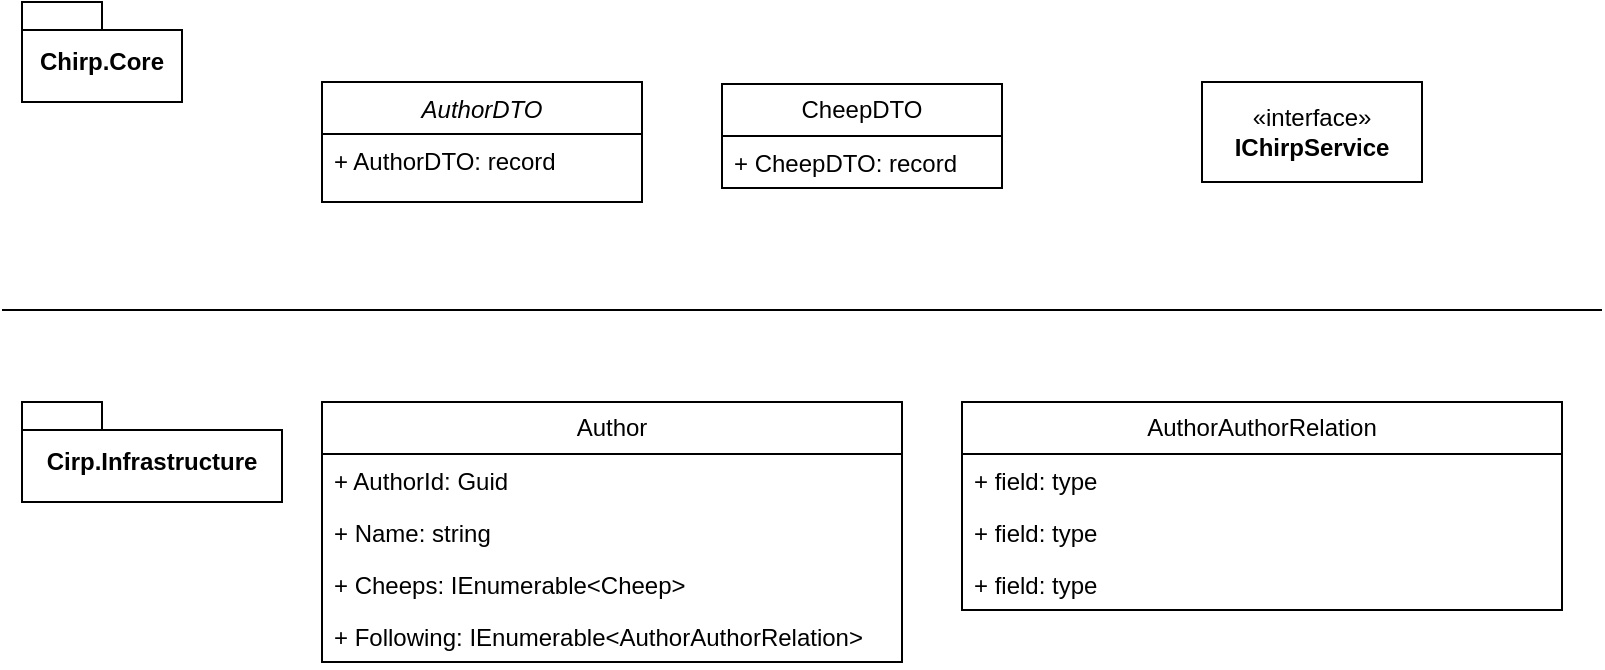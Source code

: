 <mxfile version="22.1.11" type="github">
  <diagram id="C5RBs43oDa-KdzZeNtuy" name="Page-1">
    <mxGraphModel dx="1434" dy="754" grid="1" gridSize="10" guides="1" tooltips="1" connect="1" arrows="1" fold="1" page="1" pageScale="1" pageWidth="827" pageHeight="1169" math="0" shadow="0">
      <root>
        <mxCell id="WIyWlLk6GJQsqaUBKTNV-0" />
        <mxCell id="WIyWlLk6GJQsqaUBKTNV-1" parent="WIyWlLk6GJQsqaUBKTNV-0" />
        <mxCell id="zkfFHV4jXpPFQw0GAbJ--0" value="AuthorDTO" style="swimlane;fontStyle=2;align=center;verticalAlign=top;childLayout=stackLayout;horizontal=1;startSize=26;horizontalStack=0;resizeParent=1;resizeLast=0;collapsible=1;marginBottom=0;rounded=0;shadow=0;strokeWidth=1;" parent="WIyWlLk6GJQsqaUBKTNV-1" vertex="1">
          <mxGeometry x="160" y="80" width="160" height="60" as="geometry">
            <mxRectangle x="140" y="70" width="160" height="26" as="alternateBounds" />
          </mxGeometry>
        </mxCell>
        <mxCell id="zkfFHV4jXpPFQw0GAbJ--1" value="+ AuthorDTO: record " style="text;align=left;verticalAlign=top;spacingLeft=4;spacingRight=4;overflow=hidden;rotatable=0;points=[[0,0.5],[1,0.5]];portConstraint=eastwest;" parent="zkfFHV4jXpPFQw0GAbJ--0" vertex="1">
          <mxGeometry y="26" width="160" height="26" as="geometry" />
        </mxCell>
        <mxCell id="FhiGahLP-uVYF731zD1L-5" value="CheepDTO" style="swimlane;fontStyle=0;childLayout=stackLayout;horizontal=1;startSize=26;fillColor=none;horizontalStack=0;resizeParent=1;resizeParentMax=0;resizeLast=0;collapsible=1;marginBottom=0;whiteSpace=wrap;html=1;" vertex="1" parent="WIyWlLk6GJQsqaUBKTNV-1">
          <mxGeometry x="360" y="81" width="140" height="52" as="geometry" />
        </mxCell>
        <mxCell id="FhiGahLP-uVYF731zD1L-6" value="+ CheepDTO: record " style="text;strokeColor=none;fillColor=none;align=left;verticalAlign=top;spacingLeft=4;spacingRight=4;overflow=hidden;rotatable=0;points=[[0,0.5],[1,0.5]];portConstraint=eastwest;whiteSpace=wrap;html=1;" vertex="1" parent="FhiGahLP-uVYF731zD1L-5">
          <mxGeometry y="26" width="140" height="26" as="geometry" />
        </mxCell>
        <mxCell id="FhiGahLP-uVYF731zD1L-9" value="&lt;div&gt;«interface»&lt;b&gt;&lt;br&gt;&lt;/b&gt;&lt;/div&gt;&lt;div&gt;&lt;b&gt;IChirpService&lt;/b&gt;&lt;/div&gt;" style="html=1;whiteSpace=wrap;" vertex="1" parent="WIyWlLk6GJQsqaUBKTNV-1">
          <mxGeometry x="600" y="80" width="110" height="50" as="geometry" />
        </mxCell>
        <mxCell id="FhiGahLP-uVYF731zD1L-12" value="Chirp.Core" style="shape=folder;fontStyle=1;spacingTop=10;tabWidth=40;tabHeight=14;tabPosition=left;html=1;whiteSpace=wrap;" vertex="1" parent="WIyWlLk6GJQsqaUBKTNV-1">
          <mxGeometry x="10" y="40" width="80" height="50" as="geometry" />
        </mxCell>
        <mxCell id="FhiGahLP-uVYF731zD1L-13" value="" style="line;strokeWidth=1;fillColor=none;align=left;verticalAlign=middle;spacingTop=-1;spacingLeft=3;spacingRight=3;rotatable=0;labelPosition=right;points=[];portConstraint=eastwest;strokeColor=inherit;" vertex="1" parent="WIyWlLk6GJQsqaUBKTNV-1">
          <mxGeometry y="190" width="800" height="8" as="geometry" />
        </mxCell>
        <mxCell id="FhiGahLP-uVYF731zD1L-14" value="Cirp.Infrastructure" style="shape=folder;fontStyle=1;spacingTop=10;tabWidth=40;tabHeight=14;tabPosition=left;html=1;whiteSpace=wrap;" vertex="1" parent="WIyWlLk6GJQsqaUBKTNV-1">
          <mxGeometry x="10" y="240" width="130" height="50" as="geometry" />
        </mxCell>
        <mxCell id="FhiGahLP-uVYF731zD1L-15" value="Author" style="swimlane;fontStyle=0;childLayout=stackLayout;horizontal=1;startSize=26;fillColor=none;horizontalStack=0;resizeParent=1;resizeParentMax=0;resizeLast=0;collapsible=1;marginBottom=0;whiteSpace=wrap;html=1;" vertex="1" parent="WIyWlLk6GJQsqaUBKTNV-1">
          <mxGeometry x="160" y="240" width="290" height="130" as="geometry" />
        </mxCell>
        <mxCell id="FhiGahLP-uVYF731zD1L-16" value="+ AuthorId: Guid" style="text;strokeColor=none;fillColor=none;align=left;verticalAlign=top;spacingLeft=4;spacingRight=4;overflow=hidden;rotatable=0;points=[[0,0.5],[1,0.5]];portConstraint=eastwest;whiteSpace=wrap;html=1;" vertex="1" parent="FhiGahLP-uVYF731zD1L-15">
          <mxGeometry y="26" width="290" height="26" as="geometry" />
        </mxCell>
        <mxCell id="FhiGahLP-uVYF731zD1L-17" value="+ Name: string" style="text;strokeColor=none;fillColor=none;align=left;verticalAlign=top;spacingLeft=4;spacingRight=4;overflow=hidden;rotatable=0;points=[[0,0.5],[1,0.5]];portConstraint=eastwest;whiteSpace=wrap;html=1;" vertex="1" parent="FhiGahLP-uVYF731zD1L-15">
          <mxGeometry y="52" width="290" height="26" as="geometry" />
        </mxCell>
        <mxCell id="FhiGahLP-uVYF731zD1L-18" value="+ Cheeps: IEnumerable&amp;lt;Cheep&amp;gt;" style="text;strokeColor=none;fillColor=none;align=left;verticalAlign=top;spacingLeft=4;spacingRight=4;overflow=hidden;rotatable=0;points=[[0,0.5],[1,0.5]];portConstraint=eastwest;whiteSpace=wrap;html=1;" vertex="1" parent="FhiGahLP-uVYF731zD1L-15">
          <mxGeometry y="78" width="290" height="26" as="geometry" />
        </mxCell>
        <mxCell id="FhiGahLP-uVYF731zD1L-19" value="+ Following: IEnumerable&amp;lt;AuthorAuthorRelation&amp;gt;" style="text;strokeColor=none;fillColor=none;align=left;verticalAlign=top;spacingLeft=4;spacingRight=4;overflow=hidden;rotatable=0;points=[[0,0.5],[1,0.5]];portConstraint=eastwest;whiteSpace=wrap;html=1;" vertex="1" parent="FhiGahLP-uVYF731zD1L-15">
          <mxGeometry y="104" width="290" height="26" as="geometry" />
        </mxCell>
        <mxCell id="FhiGahLP-uVYF731zD1L-20" value="AuthorAuthorRelation" style="swimlane;fontStyle=0;childLayout=stackLayout;horizontal=1;startSize=26;fillColor=none;horizontalStack=0;resizeParent=1;resizeParentMax=0;resizeLast=0;collapsible=1;marginBottom=0;whiteSpace=wrap;html=1;" vertex="1" parent="WIyWlLk6GJQsqaUBKTNV-1">
          <mxGeometry x="480" y="240" width="300" height="104" as="geometry" />
        </mxCell>
        <mxCell id="FhiGahLP-uVYF731zD1L-21" value="+ field: type" style="text;strokeColor=none;fillColor=none;align=left;verticalAlign=top;spacingLeft=4;spacingRight=4;overflow=hidden;rotatable=0;points=[[0,0.5],[1,0.5]];portConstraint=eastwest;whiteSpace=wrap;html=1;" vertex="1" parent="FhiGahLP-uVYF731zD1L-20">
          <mxGeometry y="26" width="300" height="26" as="geometry" />
        </mxCell>
        <mxCell id="FhiGahLP-uVYF731zD1L-22" value="+ field: type" style="text;strokeColor=none;fillColor=none;align=left;verticalAlign=top;spacingLeft=4;spacingRight=4;overflow=hidden;rotatable=0;points=[[0,0.5],[1,0.5]];portConstraint=eastwest;whiteSpace=wrap;html=1;" vertex="1" parent="FhiGahLP-uVYF731zD1L-20">
          <mxGeometry y="52" width="300" height="26" as="geometry" />
        </mxCell>
        <mxCell id="FhiGahLP-uVYF731zD1L-23" value="+ field: type" style="text;strokeColor=none;fillColor=none;align=left;verticalAlign=top;spacingLeft=4;spacingRight=4;overflow=hidden;rotatable=0;points=[[0,0.5],[1,0.5]];portConstraint=eastwest;whiteSpace=wrap;html=1;" vertex="1" parent="FhiGahLP-uVYF731zD1L-20">
          <mxGeometry y="78" width="300" height="26" as="geometry" />
        </mxCell>
      </root>
    </mxGraphModel>
  </diagram>
</mxfile>
